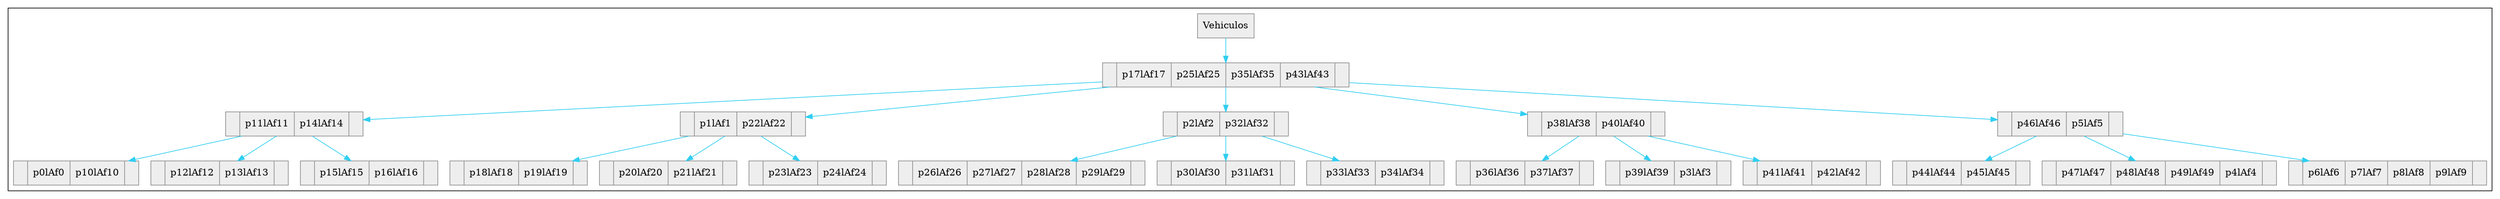 digraph G {

node[shape=record];
subgraph clusterBTree { 

	 node [shape=record];
node [style=filled];
node [fillcolor="#EEEEEE"];
node [color="#8C8C8E"];
edge [color="#31CEF0"]; 
804955297[label="|p17lAf17|p25lAf25|p35lAf35|p43lAf43|"]1935509691[label="|p11lAf11|p14lAf14|"]1232056573[label="|p0lAf0|p10lAf10|"]1935509691->1232056573
212784870[label="|p12lAf12|p13lAf13|"]1935509691->212784870
804955297->1935509691
1980478590[label="|p15lAf15|p16lAf16|"]1935509691->1980478590
1770840660[label="|p1lAf1|p22lAf22|"]1565548480[label="|p18lAf18|p19lAf19|"]1770840660->1565548480
666086250[label="|p20lAf20|p21lAf21|"]1770840660->666086250
804955297->1770840660
212882342[label="|p23lAf23|p24lAf24|"]1770840660->212882342
35687974[label="|p2lAf2|p32lAf32|"]1565622269[label="|p26lAf26|p27lAf27|p28lAf28|p29lAf29|"]35687974->1565622269
1736669126[label="|p30lAf30|p31lAf31|"]35687974->1736669126
804955297->35687974
1763714547[label="|p33lAf33|p34lAf34|"]35687974->1763714547
1870120783[label="|p38lAf38|p40lAf40|"]965735371[label="|p36lAf36|p37lAf37|"]1870120783->965735371
1162776187[label="|p39lAf39|p3lAf3|"]1870120783->1162776187
804955297->1870120783
757671068[label="|p41lAf41|p42lAf42|"]1870120783->757671068
Vehiculos->804955297
2092286921[label="|p46lAf46|p5lAf5|"]987919935[label="|p44lAf44|p45lAf45|"]2092286921->987919935
191765070[label="|p47lAf47|p48lAf48|p49lAf49|p4lAf4|"]2092286921->191765070
804955297->2092286921
1871168123[label="|p6lAf6|p7lAf7|p8lAf8|p9lAf9|"]2092286921->1871168123
}

}
